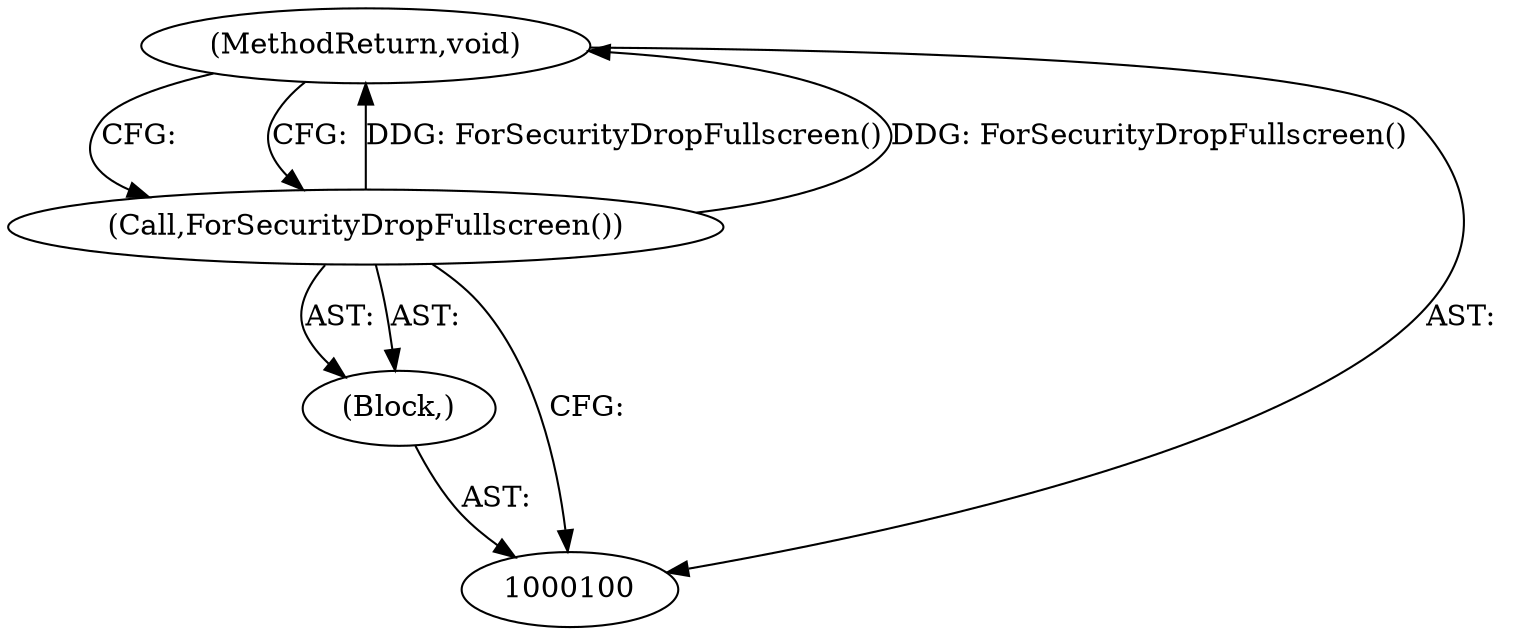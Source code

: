 digraph "0_Chrome_d18c519758c2e6043f0e1f00e2b69a55b3d7997f_0" {
"1000103" [label="(MethodReturn,void)"];
"1000101" [label="(Block,)"];
"1000102" [label="(Call,ForSecurityDropFullscreen())"];
"1000103" -> "1000100"  [label="AST: "];
"1000103" -> "1000102"  [label="CFG: "];
"1000102" -> "1000103"  [label="DDG: ForSecurityDropFullscreen()"];
"1000101" -> "1000100"  [label="AST: "];
"1000102" -> "1000101"  [label="AST: "];
"1000102" -> "1000101"  [label="AST: "];
"1000102" -> "1000100"  [label="CFG: "];
"1000103" -> "1000102"  [label="CFG: "];
"1000102" -> "1000103"  [label="DDG: ForSecurityDropFullscreen()"];
}
